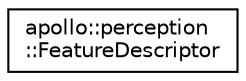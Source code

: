 digraph "Graphical Class Hierarchy"
{
  edge [fontname="Helvetica",fontsize="10",labelfontname="Helvetica",labelfontsize="10"];
  node [fontname="Helvetica",fontsize="10",shape=record];
  rankdir="LR";
  Node1 [label="apollo::perception\l::FeatureDescriptor",height=0.2,width=0.4,color="black", fillcolor="white", style="filled",URL="$classapollo_1_1perception_1_1FeatureDescriptor.html"];
}
